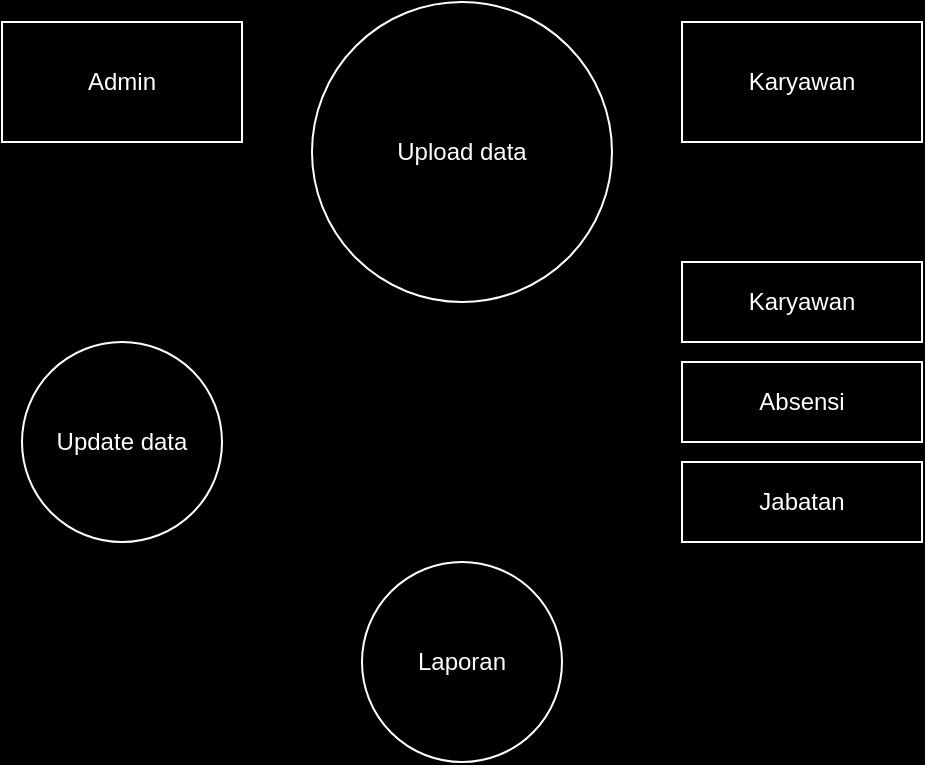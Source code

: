 <mxfile version="24.3.1" type="github">
  <diagram name="Page-1" id="_4LtVqTT80-U93vkpkqB">
    <mxGraphModel dx="832" dy="491" grid="1" gridSize="10" guides="1" tooltips="1" connect="1" arrows="1" fold="1" page="1" pageScale="1" pageWidth="850" pageHeight="1100" background="#000000" math="0" shadow="0">
      <root>
        <mxCell id="0" />
        <mxCell id="1" parent="0" />
        <mxCell id="oKI8DQixSD9L8j8ENroI-1" value="&lt;font color=&quot;#ffffff&quot;&gt;Update data&lt;/font&gt;" style="ellipse;whiteSpace=wrap;html=1;aspect=fixed;fillColor=none;strokeColor=#FFFFFF;" vertex="1" parent="1">
          <mxGeometry x="200" y="390" width="100" height="100" as="geometry" />
        </mxCell>
        <mxCell id="oKI8DQixSD9L8j8ENroI-2" value="&lt;font color=&quot;#ffffff&quot;&gt;Upload data&lt;/font&gt;" style="ellipse;whiteSpace=wrap;html=1;aspect=fixed;strokeColor=#FFFFFF;fillColor=none;" vertex="1" parent="1">
          <mxGeometry x="345" y="220" width="150" height="150" as="geometry" />
        </mxCell>
        <mxCell id="oKI8DQixSD9L8j8ENroI-3" value="&lt;font color=&quot;#ffffff&quot;&gt;Laporan&lt;/font&gt;" style="ellipse;whiteSpace=wrap;html=1;aspect=fixed;fillColor=none;strokeColor=#FFFFFF;" vertex="1" parent="1">
          <mxGeometry x="370" y="500" width="100" height="100" as="geometry" />
        </mxCell>
        <mxCell id="oKI8DQixSD9L8j8ENroI-4" value="&lt;font color=&quot;#ffffff&quot;&gt;Admin&lt;/font&gt;" style="rounded=0;whiteSpace=wrap;html=1;strokeColor=#FFFFFF;fillColor=none;" vertex="1" parent="1">
          <mxGeometry x="190" y="230" width="120" height="60" as="geometry" />
        </mxCell>
        <mxCell id="oKI8DQixSD9L8j8ENroI-5" value="&lt;font color=&quot;#ffffff&quot;&gt;Karyawan&lt;/font&gt;" style="rounded=0;whiteSpace=wrap;html=1;strokeColor=#FFFFFF;fillColor=none;" vertex="1" parent="1">
          <mxGeometry x="530" y="230" width="120" height="60" as="geometry" />
        </mxCell>
        <mxCell id="oKI8DQixSD9L8j8ENroI-6" value="&lt;font color=&quot;#ffffff&quot;&gt;Karyawan&lt;/font&gt;" style="rounded=0;whiteSpace=wrap;html=1;strokeColor=#FFFFFF;fillColor=none;" vertex="1" parent="1">
          <mxGeometry x="530" y="350" width="120" height="40" as="geometry" />
        </mxCell>
        <mxCell id="oKI8DQixSD9L8j8ENroI-9" value="&lt;font color=&quot;#ffffff&quot;&gt;Absensi&lt;/font&gt;" style="rounded=0;whiteSpace=wrap;html=1;strokeColor=#FFFFFF;fillColor=none;" vertex="1" parent="1">
          <mxGeometry x="530" y="400" width="120" height="40" as="geometry" />
        </mxCell>
        <mxCell id="oKI8DQixSD9L8j8ENroI-10" value="&lt;font color=&quot;#ffffff&quot;&gt;Jabatan&lt;/font&gt;" style="rounded=0;whiteSpace=wrap;html=1;strokeColor=#FFFFFF;fillColor=none;" vertex="1" parent="1">
          <mxGeometry x="530" y="450" width="120" height="40" as="geometry" />
        </mxCell>
      </root>
    </mxGraphModel>
  </diagram>
</mxfile>
